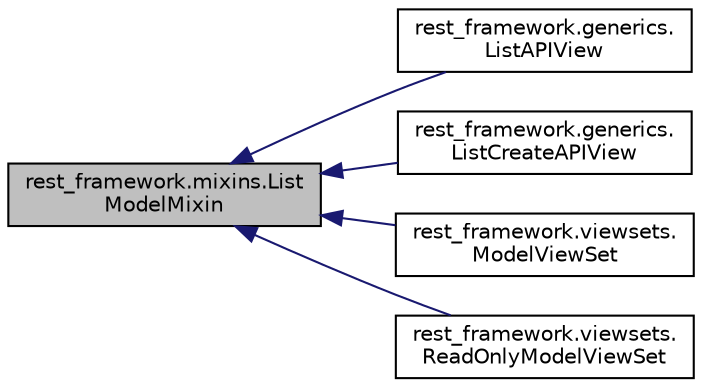digraph "rest_framework.mixins.ListModelMixin"
{
 // LATEX_PDF_SIZE
  edge [fontname="Helvetica",fontsize="10",labelfontname="Helvetica",labelfontsize="10"];
  node [fontname="Helvetica",fontsize="10",shape=record];
  rankdir="LR";
  Node1 [label="rest_framework.mixins.List\lModelMixin",height=0.2,width=0.4,color="black", fillcolor="grey75", style="filled", fontcolor="black",tooltip=" "];
  Node1 -> Node2 [dir="back",color="midnightblue",fontsize="10",style="solid"];
  Node2 [label="rest_framework.generics.\lListAPIView",height=0.2,width=0.4,color="black", fillcolor="white", style="filled",URL="$classrest__framework_1_1generics_1_1_list_a_p_i_view.html",tooltip=" "];
  Node1 -> Node3 [dir="back",color="midnightblue",fontsize="10",style="solid"];
  Node3 [label="rest_framework.generics.\lListCreateAPIView",height=0.2,width=0.4,color="black", fillcolor="white", style="filled",URL="$classrest__framework_1_1generics_1_1_list_create_a_p_i_view.html",tooltip=" "];
  Node1 -> Node4 [dir="back",color="midnightblue",fontsize="10",style="solid"];
  Node4 [label="rest_framework.viewsets.\lModelViewSet",height=0.2,width=0.4,color="black", fillcolor="white", style="filled",URL="$classrest__framework_1_1viewsets_1_1_model_view_set.html",tooltip=" "];
  Node1 -> Node5 [dir="back",color="midnightblue",fontsize="10",style="solid"];
  Node5 [label="rest_framework.viewsets.\lReadOnlyModelViewSet",height=0.2,width=0.4,color="black", fillcolor="white", style="filled",URL="$classrest__framework_1_1viewsets_1_1_read_only_model_view_set.html",tooltip=" "];
}
